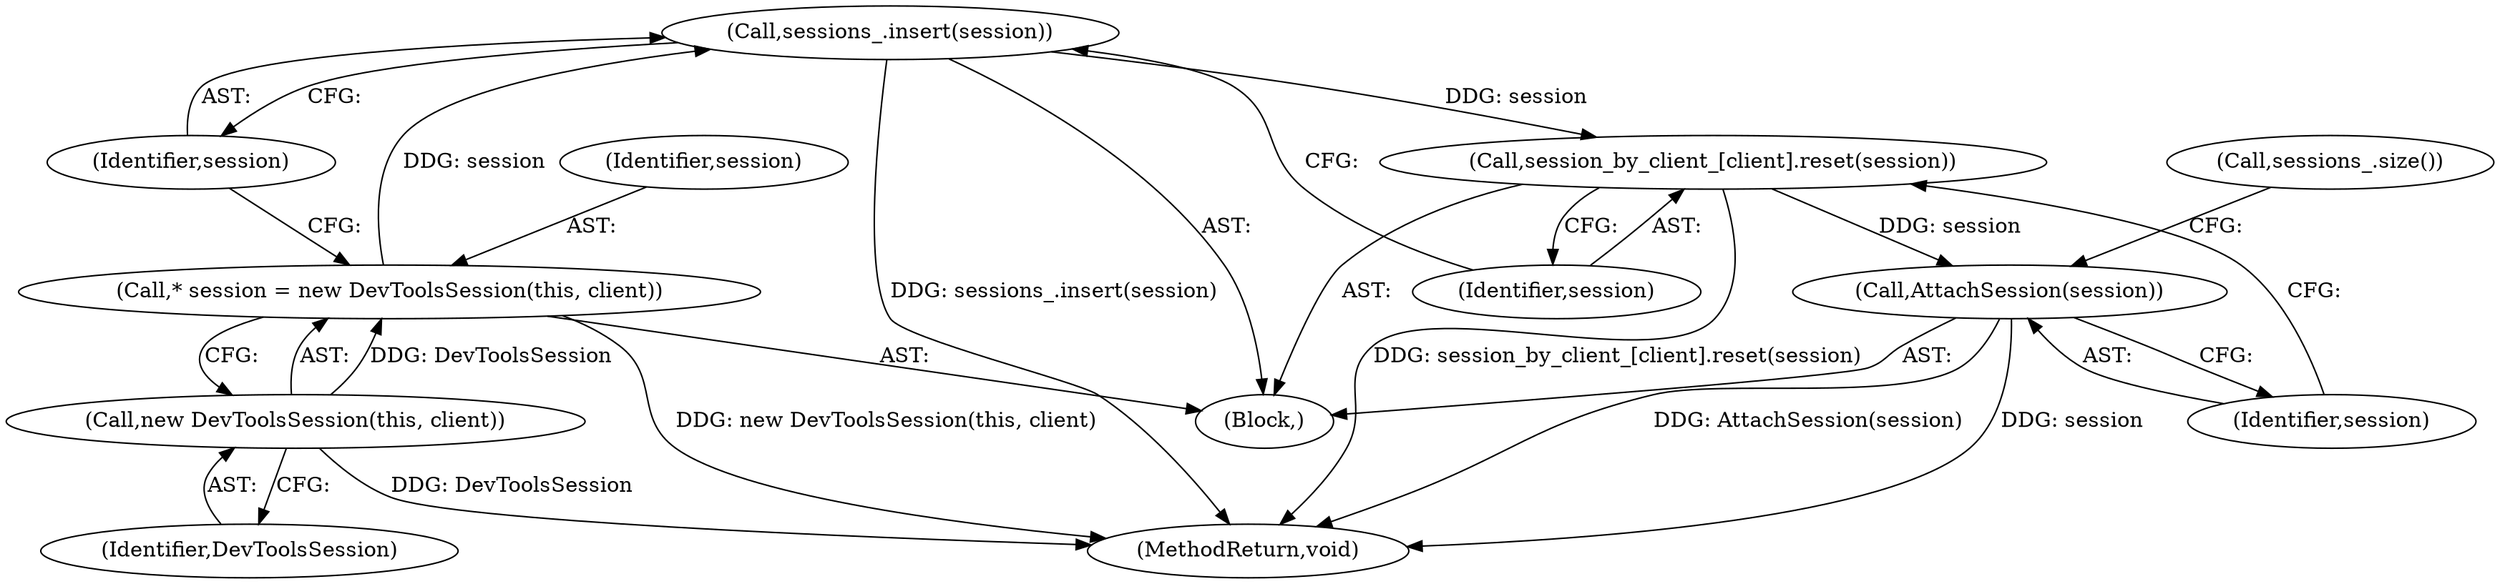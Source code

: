 digraph "1_Chrome_2aec794f26098c7a361c27d7c8f57119631cca8a_9@pointer" {
"1000109" [label="(Call,sessions_.insert(session))"];
"1000105" [label="(Call,* session = new DevToolsSession(this, client))"];
"1000107" [label="(Call,new DevToolsSession(this, client))"];
"1000111" [label="(Call,session_by_client_[client].reset(session))"];
"1000113" [label="(Call,AttachSession(session))"];
"1000109" [label="(Call,sessions_.insert(session))"];
"1000111" [label="(Call,session_by_client_[client].reset(session))"];
"1000113" [label="(Call,AttachSession(session))"];
"1000102" [label="(Block,)"];
"1000108" [label="(Identifier,DevToolsSession)"];
"1000112" [label="(Identifier,session)"];
"1000117" [label="(Call,sessions_.size())"];
"1000105" [label="(Call,* session = new DevToolsSession(this, client))"];
"1000129" [label="(MethodReturn,void)"];
"1000106" [label="(Identifier,session)"];
"1000107" [label="(Call,new DevToolsSession(this, client))"];
"1000114" [label="(Identifier,session)"];
"1000110" [label="(Identifier,session)"];
"1000109" -> "1000102"  [label="AST: "];
"1000109" -> "1000110"  [label="CFG: "];
"1000110" -> "1000109"  [label="AST: "];
"1000112" -> "1000109"  [label="CFG: "];
"1000109" -> "1000129"  [label="DDG: sessions_.insert(session)"];
"1000105" -> "1000109"  [label="DDG: session"];
"1000109" -> "1000111"  [label="DDG: session"];
"1000105" -> "1000102"  [label="AST: "];
"1000105" -> "1000107"  [label="CFG: "];
"1000106" -> "1000105"  [label="AST: "];
"1000107" -> "1000105"  [label="AST: "];
"1000110" -> "1000105"  [label="CFG: "];
"1000105" -> "1000129"  [label="DDG: new DevToolsSession(this, client)"];
"1000107" -> "1000105"  [label="DDG: DevToolsSession"];
"1000107" -> "1000108"  [label="CFG: "];
"1000108" -> "1000107"  [label="AST: "];
"1000107" -> "1000129"  [label="DDG: DevToolsSession"];
"1000111" -> "1000102"  [label="AST: "];
"1000111" -> "1000112"  [label="CFG: "];
"1000112" -> "1000111"  [label="AST: "];
"1000114" -> "1000111"  [label="CFG: "];
"1000111" -> "1000129"  [label="DDG: session_by_client_[client].reset(session)"];
"1000111" -> "1000113"  [label="DDG: session"];
"1000113" -> "1000102"  [label="AST: "];
"1000113" -> "1000114"  [label="CFG: "];
"1000114" -> "1000113"  [label="AST: "];
"1000117" -> "1000113"  [label="CFG: "];
"1000113" -> "1000129"  [label="DDG: session"];
"1000113" -> "1000129"  [label="DDG: AttachSession(session)"];
}

